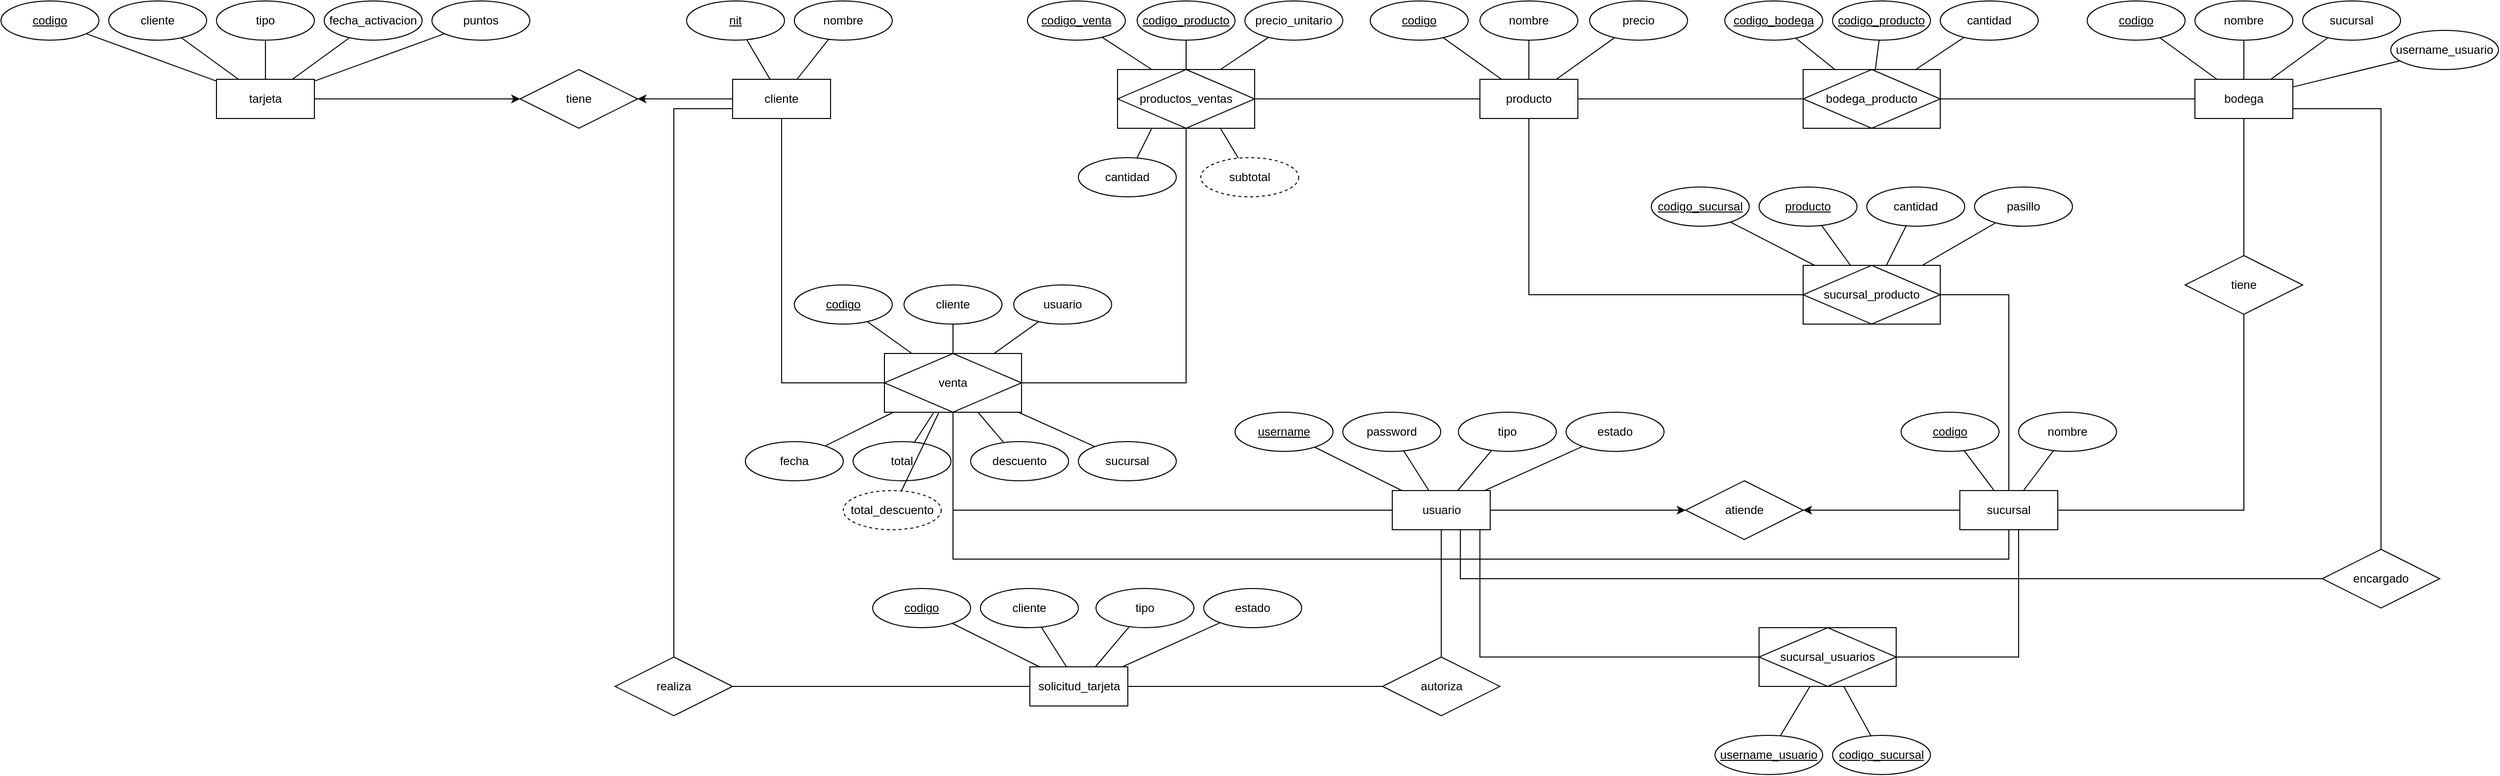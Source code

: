 <mxfile version="13.2.2" type="device"><diagram id="UG6cpC3SWIrIy9YJeyJz" name="GameProXela"><mxGraphModel dx="2678" dy="584" grid="1" gridSize="10" guides="1" tooltips="1" connect="1" arrows="1" fold="1" page="1" pageScale="1" pageWidth="827" pageHeight="1169" math="0" shadow="0"><root><mxCell id="0"/><mxCell id="1" parent="0"/><mxCell id="GvGUf34WMM23Lq_gsIzA-29" style="rounded=0;orthogonalLoop=1;jettySize=auto;html=1;endArrow=none;endFill=0;" parent="1" source="GvGUf34WMM23Lq_gsIzA-8" target="1w-jIdemCrylWAmQwFYT-2" edge="1"><mxGeometry relative="1" as="geometry"/></mxCell><mxCell id="GvGUf34WMM23Lq_gsIzA-30" style="rounded=0;orthogonalLoop=1;jettySize=auto;html=1;entryX=0.5;entryY=0;entryDx=0;entryDy=0;endArrow=none;endFill=0;" parent="1" source="GvGUf34WMM23Lq_gsIzA-10" target="1w-jIdemCrylWAmQwFYT-2" edge="1"><mxGeometry relative="1" as="geometry"/></mxCell><mxCell id="GvGUf34WMM23Lq_gsIzA-31" style="rounded=0;orthogonalLoop=1;jettySize=auto;html=1;endArrow=none;endFill=0;" parent="1" source="GvGUf34WMM23Lq_gsIzA-26" target="1w-jIdemCrylWAmQwFYT-2" edge="1"><mxGeometry relative="1" as="geometry"/></mxCell><mxCell id="OrL5SpsNHJSEc_dyDQ9e-99" style="edgeStyle=none;rounded=0;orthogonalLoop=1;jettySize=auto;html=1;entryX=1;entryY=0.5;entryDx=0;entryDy=0;endArrow=classic;endFill=1;" parent="1" source="1w-jIdemCrylWAmQwFYT-1" target="OrL5SpsNHJSEc_dyDQ9e-98" edge="1"><mxGeometry relative="1" as="geometry"/></mxCell><mxCell id="OrL5SpsNHJSEc_dyDQ9e-124" style="edgeStyle=orthogonalEdgeStyle;rounded=0;orthogonalLoop=1;jettySize=auto;html=1;endArrow=none;endFill=0;" parent="1" source="1w-jIdemCrylWAmQwFYT-1" target="OrL5SpsNHJSEc_dyDQ9e-122" edge="1"><mxGeometry relative="1" as="geometry"><Array as="points"><mxPoint x="-573" y="130"/></Array></mxGeometry></mxCell><mxCell id="1w-jIdemCrylWAmQwFYT-1" value="cliente" style="whiteSpace=wrap;html=1;align=center;" parent="1" vertex="1"><mxGeometry x="-513" y="100" width="100" height="40" as="geometry"/></mxCell><mxCell id="OrL5SpsNHJSEc_dyDQ9e-15" style="edgeStyle=orthogonalEdgeStyle;rounded=0;orthogonalLoop=1;jettySize=auto;html=1;entryX=0;entryY=0.5;entryDx=0;entryDy=0;endArrow=none;endFill=0;" parent="1" source="1w-jIdemCrylWAmQwFYT-2" target="OrL5SpsNHJSEc_dyDQ9e-14" edge="1"><mxGeometry relative="1" as="geometry"/></mxCell><mxCell id="OrL5SpsNHJSEc_dyDQ9e-45" style="edgeStyle=orthogonalEdgeStyle;rounded=0;orthogonalLoop=1;jettySize=auto;html=1;endArrow=none;endFill=0;" parent="1" source="1w-jIdemCrylWAmQwFYT-2" target="OrL5SpsNHJSEc_dyDQ9e-32" edge="1"><mxGeometry relative="1" as="geometry"><Array as="points"><mxPoint x="300" y="320"/></Array></mxGeometry></mxCell><mxCell id="OrL5SpsNHJSEc_dyDQ9e-70" style="edgeStyle=orthogonalEdgeStyle;rounded=0;orthogonalLoop=1;jettySize=auto;html=1;endArrow=none;endFill=0;" parent="1" source="1w-jIdemCrylWAmQwFYT-2" target="OrL5SpsNHJSEc_dyDQ9e-68" edge="1"><mxGeometry relative="1" as="geometry"/></mxCell><mxCell id="1w-jIdemCrylWAmQwFYT-2" value="producto" style="whiteSpace=wrap;html=1;align=center;" parent="1" vertex="1"><mxGeometry x="250" y="100" width="100" height="40" as="geometry"/></mxCell><mxCell id="mEkP5UyXzu_FMBCseKJG-8" style="edgeStyle=none;rounded=0;orthogonalLoop=1;jettySize=auto;html=1;endArrow=none;endFill=0;" parent="1" source="1w-jIdemCrylWAmQwFYT-3" target="mEkP5UyXzu_FMBCseKJG-6" edge="1"><mxGeometry relative="1" as="geometry"/></mxCell><mxCell id="mEkP5UyXzu_FMBCseKJG-9" style="edgeStyle=none;rounded=0;orthogonalLoop=1;jettySize=auto;html=1;endArrow=none;endFill=0;" parent="1" source="1w-jIdemCrylWAmQwFYT-3" target="mEkP5UyXzu_FMBCseKJG-7" edge="1"><mxGeometry relative="1" as="geometry"/></mxCell><mxCell id="tR9C9Jpck4hLZBo-Xf4D-59" style="edgeStyle=orthogonalEdgeStyle;rounded=0;orthogonalLoop=1;jettySize=auto;html=1;entryX=0.5;entryY=1;entryDx=0;entryDy=0;startArrow=none;startFill=0;endArrow=none;endFill=0;" parent="1" source="1w-jIdemCrylWAmQwFYT-3" target="tR9C9Jpck4hLZBo-Xf4D-53" edge="1"><mxGeometry relative="1" as="geometry"/></mxCell><mxCell id="OrL5SpsNHJSEc_dyDQ9e-30" style="edgeStyle=orthogonalEdgeStyle;rounded=0;orthogonalLoop=1;jettySize=auto;html=1;entryX=0;entryY=0.5;entryDx=0;entryDy=0;endArrow=classic;endFill=1;" parent="1" source="1w-jIdemCrylWAmQwFYT-3" target="OrL5SpsNHJSEc_dyDQ9e-27" edge="1"><mxGeometry relative="1" as="geometry"/></mxCell><mxCell id="OrL5SpsNHJSEc_dyDQ9e-120" style="edgeStyle=orthogonalEdgeStyle;rounded=0;orthogonalLoop=1;jettySize=auto;html=1;endArrow=none;endFill=0;" parent="1" source="1w-jIdemCrylWAmQwFYT-3" target="OrL5SpsNHJSEc_dyDQ9e-119" edge="1"><mxGeometry relative="1" as="geometry"/></mxCell><mxCell id="uZNuLlNo9P_s7xS82P8c-4" style="edgeStyle=orthogonalEdgeStyle;rounded=0;orthogonalLoop=1;jettySize=auto;html=1;entryX=0;entryY=0.5;entryDx=0;entryDy=0;endArrow=none;endFill=0;" parent="1" source="1w-jIdemCrylWAmQwFYT-3" target="uZNuLlNo9P_s7xS82P8c-3" edge="1"><mxGeometry relative="1" as="geometry"><Array as="points"><mxPoint x="230" y="610"/></Array></mxGeometry></mxCell><mxCell id="uZNuLlNo9P_s7xS82P8c-7" style="edgeStyle=orthogonalEdgeStyle;rounded=0;orthogonalLoop=1;jettySize=auto;html=1;endArrow=none;endFill=0;" parent="1" source="1w-jIdemCrylWAmQwFYT-3" target="uZNuLlNo9P_s7xS82P8c-6" edge="1"><mxGeometry relative="1" as="geometry"><Array as="points"><mxPoint x="250" y="690"/></Array></mxGeometry></mxCell><mxCell id="1w-jIdemCrylWAmQwFYT-3" value="usuario" style="whiteSpace=wrap;html=1;align=center;" parent="1" vertex="1"><mxGeometry x="160.5" y="520" width="100" height="40" as="geometry"/></mxCell><mxCell id="GvGUf34WMM23Lq_gsIzA-8" value="codigo" style="ellipse;whiteSpace=wrap;html=1;align=center;fontStyle=4" parent="1" vertex="1"><mxGeometry x="138" y="20" width="100" height="40" as="geometry"/></mxCell><mxCell id="GvGUf34WMM23Lq_gsIzA-10" value="nombre" style="ellipse;whiteSpace=wrap;html=1;align=center;" parent="1" vertex="1"><mxGeometry x="250" y="20" width="100" height="40" as="geometry"/></mxCell><mxCell id="GvGUf34WMM23Lq_gsIzA-26" value="precio" style="ellipse;whiteSpace=wrap;html=1;align=center;" parent="1" vertex="1"><mxGeometry x="362" y="20" width="100" height="40" as="geometry"/></mxCell><mxCell id="tR9C9Jpck4hLZBo-Xf4D-10" style="edgeStyle=none;rounded=0;orthogonalLoop=1;jettySize=auto;html=1;startArrow=none;startFill=0;endArrow=none;endFill=0;" parent="1" source="mEkP5UyXzu_FMBCseKJG-1" target="1w-jIdemCrylWAmQwFYT-3" edge="1"><mxGeometry relative="1" as="geometry"/></mxCell><mxCell id="mEkP5UyXzu_FMBCseKJG-1" value="username" style="ellipse;whiteSpace=wrap;html=1;align=center;fontStyle=4" parent="1" vertex="1"><mxGeometry y="440" width="100" height="40" as="geometry"/></mxCell><mxCell id="tR9C9Jpck4hLZBo-Xf4D-9" style="edgeStyle=none;rounded=0;orthogonalLoop=1;jettySize=auto;html=1;startArrow=none;startFill=0;endArrow=none;endFill=0;" parent="1" source="mEkP5UyXzu_FMBCseKJG-2" target="1w-jIdemCrylWAmQwFYT-3" edge="1"><mxGeometry relative="1" as="geometry"/></mxCell><mxCell id="mEkP5UyXzu_FMBCseKJG-2" value="password" style="ellipse;whiteSpace=wrap;html=1;align=center;" parent="1" vertex="1"><mxGeometry x="110" y="440" width="100" height="40" as="geometry"/></mxCell><mxCell id="mEkP5UyXzu_FMBCseKJG-6" value="tipo" style="ellipse;whiteSpace=wrap;html=1;align=center;" parent="1" vertex="1"><mxGeometry x="228" y="440" width="100" height="40" as="geometry"/></mxCell><mxCell id="mEkP5UyXzu_FMBCseKJG-7" value="estado" style="ellipse;whiteSpace=wrap;html=1;align=center;" parent="1" vertex="1"><mxGeometry x="338" y="440" width="100" height="40" as="geometry"/></mxCell><mxCell id="tR9C9Jpck4hLZBo-Xf4D-16" style="edgeStyle=none;rounded=0;orthogonalLoop=1;jettySize=auto;html=1;startArrow=none;startFill=0;endArrow=none;endFill=0;" parent="1" source="tR9C9Jpck4hLZBo-Xf4D-11" target="1w-jIdemCrylWAmQwFYT-1" edge="1"><mxGeometry relative="1" as="geometry"/></mxCell><mxCell id="tR9C9Jpck4hLZBo-Xf4D-11" value="nit" style="ellipse;whiteSpace=wrap;html=1;align=center;fontStyle=4" parent="1" vertex="1"><mxGeometry x="-560" y="20" width="100" height="40" as="geometry"/></mxCell><mxCell id="tR9C9Jpck4hLZBo-Xf4D-18" style="edgeStyle=none;rounded=0;orthogonalLoop=1;jettySize=auto;html=1;startArrow=none;startFill=0;endArrow=none;endFill=0;" parent="1" source="tR9C9Jpck4hLZBo-Xf4D-12" target="1w-jIdemCrylWAmQwFYT-1" edge="1"><mxGeometry relative="1" as="geometry"/></mxCell><mxCell id="tR9C9Jpck4hLZBo-Xf4D-12" value="nombre" style="ellipse;whiteSpace=wrap;html=1;align=center;" parent="1" vertex="1"><mxGeometry x="-450" y="20" width="100" height="40" as="geometry"/></mxCell><mxCell id="OrL5SpsNHJSEc_dyDQ9e-69" style="edgeStyle=orthogonalEdgeStyle;rounded=0;orthogonalLoop=1;jettySize=auto;html=1;endArrow=none;endFill=0;" parent="1" source="tR9C9Jpck4hLZBo-Xf4D-53" target="1w-jIdemCrylWAmQwFYT-1" edge="1"><mxGeometry relative="1" as="geometry"/></mxCell><mxCell id="OrL5SpsNHJSEc_dyDQ9e-80" style="edgeStyle=orthogonalEdgeStyle;rounded=0;orthogonalLoop=1;jettySize=auto;html=1;entryX=0.5;entryY=1;entryDx=0;entryDy=0;endArrow=none;endFill=0;" parent="1" source="tR9C9Jpck4hLZBo-Xf4D-53" target="OrL5SpsNHJSEc_dyDQ9e-68" edge="1"><mxGeometry relative="1" as="geometry"/></mxCell><mxCell id="OrL5SpsNHJSEc_dyDQ9e-117" style="edgeStyle=orthogonalEdgeStyle;rounded=0;orthogonalLoop=1;jettySize=auto;html=1;endArrow=none;endFill=0;" parent="1" source="tR9C9Jpck4hLZBo-Xf4D-53" target="OrL5SpsNHJSEc_dyDQ9e-11" edge="1"><mxGeometry relative="1" as="geometry"><Array as="points"><mxPoint x="-288" y="590"/><mxPoint x="790" y="590"/></Array></mxGeometry></mxCell><mxCell id="tR9C9Jpck4hLZBo-Xf4D-53" value="venta" style="shape=associativeEntity;whiteSpace=wrap;html=1;align=center;" parent="1" vertex="1"><mxGeometry x="-358" y="380" width="140" height="60" as="geometry"/></mxCell><mxCell id="OrL5SpsNHJSEc_dyDQ9e-2" style="rounded=0;orthogonalLoop=1;jettySize=auto;html=1;endArrow=none;endFill=0;" parent="1" source="OrL5SpsNHJSEc_dyDQ9e-6" target="OrL5SpsNHJSEc_dyDQ9e-5" edge="1"><mxGeometry relative="1" as="geometry"/></mxCell><mxCell id="OrL5SpsNHJSEc_dyDQ9e-4" style="rounded=0;orthogonalLoop=1;jettySize=auto;html=1;endArrow=none;endFill=0;" parent="1" source="OrL5SpsNHJSEc_dyDQ9e-8" target="OrL5SpsNHJSEc_dyDQ9e-5" edge="1"><mxGeometry relative="1" as="geometry"/></mxCell><mxCell id="OrL5SpsNHJSEc_dyDQ9e-16" style="edgeStyle=orthogonalEdgeStyle;rounded=0;orthogonalLoop=1;jettySize=auto;html=1;entryX=1;entryY=0.5;entryDx=0;entryDy=0;endArrow=none;endFill=0;" parent="1" source="OrL5SpsNHJSEc_dyDQ9e-5" target="OrL5SpsNHJSEc_dyDQ9e-14" edge="1"><mxGeometry relative="1" as="geometry"/></mxCell><mxCell id="OrL5SpsNHJSEc_dyDQ9e-52" style="edgeStyle=orthogonalEdgeStyle;rounded=0;orthogonalLoop=1;jettySize=auto;html=1;endArrow=none;endFill=0;" parent="1" source="OrL5SpsNHJSEc_dyDQ9e-5" target="OrL5SpsNHJSEc_dyDQ9e-50" edge="1"><mxGeometry relative="1" as="geometry"><Array as="points"><mxPoint x="1030" y="200"/><mxPoint x="1030" y="200"/></Array></mxGeometry></mxCell><mxCell id="OrL5SpsNHJSEc_dyDQ9e-5" value="bodega" style="whiteSpace=wrap;html=1;align=center;" parent="1" vertex="1"><mxGeometry x="980" y="100" width="100" height="40" as="geometry"/></mxCell><mxCell id="OrL5SpsNHJSEc_dyDQ9e-6" value="codigo" style="ellipse;whiteSpace=wrap;html=1;align=center;fontStyle=4" parent="1" vertex="1"><mxGeometry x="870" y="20" width="100" height="40" as="geometry"/></mxCell><mxCell id="OrL5SpsNHJSEc_dyDQ9e-8" value="nombre" style="ellipse;whiteSpace=wrap;html=1;align=center;" parent="1" vertex="1"><mxGeometry x="980" y="20" width="100" height="40" as="geometry"/></mxCell><mxCell id="OrL5SpsNHJSEc_dyDQ9e-9" style="rounded=0;orthogonalLoop=1;jettySize=auto;html=1;endArrow=none;endFill=0;" parent="1" source="OrL5SpsNHJSEc_dyDQ9e-12" target="OrL5SpsNHJSEc_dyDQ9e-11" edge="1"><mxGeometry relative="1" as="geometry"/></mxCell><mxCell id="OrL5SpsNHJSEc_dyDQ9e-10" style="rounded=0;orthogonalLoop=1;jettySize=auto;html=1;endArrow=none;endFill=0;" parent="1" source="OrL5SpsNHJSEc_dyDQ9e-13" target="OrL5SpsNHJSEc_dyDQ9e-11" edge="1"><mxGeometry relative="1" as="geometry"/></mxCell><mxCell id="OrL5SpsNHJSEc_dyDQ9e-31" style="edgeStyle=orthogonalEdgeStyle;rounded=0;orthogonalLoop=1;jettySize=auto;html=1;endArrow=classic;endFill=1;entryX=1;entryY=0.5;entryDx=0;entryDy=0;" parent="1" source="OrL5SpsNHJSEc_dyDQ9e-11" target="OrL5SpsNHJSEc_dyDQ9e-27" edge="1"><mxGeometry relative="1" as="geometry"><mxPoint x="820" y="540" as="targetPoint"/><Array as="points"/></mxGeometry></mxCell><mxCell id="OrL5SpsNHJSEc_dyDQ9e-46" style="edgeStyle=orthogonalEdgeStyle;rounded=0;orthogonalLoop=1;jettySize=auto;html=1;entryX=1;entryY=0.25;entryDx=0;entryDy=0;endArrow=none;endFill=0;" parent="1" source="OrL5SpsNHJSEc_dyDQ9e-11" target="OrL5SpsNHJSEc_dyDQ9e-32" edge="1"><mxGeometry relative="1" as="geometry"><Array as="points"><mxPoint x="790" y="320"/><mxPoint x="720" y="320"/></Array></mxGeometry></mxCell><mxCell id="OrL5SpsNHJSEc_dyDQ9e-51" style="edgeStyle=orthogonalEdgeStyle;rounded=0;orthogonalLoop=1;jettySize=auto;html=1;entryX=0.5;entryY=1;entryDx=0;entryDy=0;endArrow=none;endFill=0;" parent="1" source="OrL5SpsNHJSEc_dyDQ9e-11" target="OrL5SpsNHJSEc_dyDQ9e-50" edge="1"><mxGeometry relative="1" as="geometry"/></mxCell><mxCell id="uZNuLlNo9P_s7xS82P8c-8" style="edgeStyle=orthogonalEdgeStyle;rounded=0;orthogonalLoop=1;jettySize=auto;html=1;endArrow=none;endFill=0;" parent="1" source="OrL5SpsNHJSEc_dyDQ9e-11" target="uZNuLlNo9P_s7xS82P8c-6" edge="1"><mxGeometry relative="1" as="geometry"><Array as="points"><mxPoint x="800" y="690"/></Array></mxGeometry></mxCell><mxCell id="OrL5SpsNHJSEc_dyDQ9e-11" value="sucursal" style="whiteSpace=wrap;html=1;align=center;" parent="1" vertex="1"><mxGeometry x="740" y="520" width="100" height="40" as="geometry"/></mxCell><mxCell id="OrL5SpsNHJSEc_dyDQ9e-12" value="codigo" style="ellipse;whiteSpace=wrap;html=1;align=center;fontStyle=4" parent="1" vertex="1"><mxGeometry x="680" y="440" width="100" height="40" as="geometry"/></mxCell><mxCell id="OrL5SpsNHJSEc_dyDQ9e-13" value="nombre" style="ellipse;whiteSpace=wrap;html=1;align=center;" parent="1" vertex="1"><mxGeometry x="800" y="440" width="100" height="40" as="geometry"/></mxCell><mxCell id="OrL5SpsNHJSEc_dyDQ9e-14" value="bodega_producto" style="shape=associativeEntity;whiteSpace=wrap;html=1;align=center;" parent="1" vertex="1"><mxGeometry x="580" y="90" width="140" height="60" as="geometry"/></mxCell><mxCell id="OrL5SpsNHJSEc_dyDQ9e-22" style="edgeStyle=none;rounded=0;orthogonalLoop=1;jettySize=auto;html=1;endArrow=none;endFill=0;" parent="1" source="OrL5SpsNHJSEc_dyDQ9e-17" target="OrL5SpsNHJSEc_dyDQ9e-14" edge="1"><mxGeometry relative="1" as="geometry"/></mxCell><mxCell id="OrL5SpsNHJSEc_dyDQ9e-17" value="codigo_bodega" style="ellipse;whiteSpace=wrap;html=1;align=center;fontStyle=4" parent="1" vertex="1"><mxGeometry x="500" y="20" width="100" height="40" as="geometry"/></mxCell><mxCell id="OrL5SpsNHJSEc_dyDQ9e-23" style="edgeStyle=none;rounded=0;orthogonalLoop=1;jettySize=auto;html=1;endArrow=none;endFill=0;" parent="1" source="OrL5SpsNHJSEc_dyDQ9e-18" target="OrL5SpsNHJSEc_dyDQ9e-14" edge="1"><mxGeometry relative="1" as="geometry"/></mxCell><mxCell id="OrL5SpsNHJSEc_dyDQ9e-18" value="codigo_producto" style="ellipse;whiteSpace=wrap;html=1;align=center;fontStyle=4" parent="1" vertex="1"><mxGeometry x="610" y="20" width="100" height="40" as="geometry"/></mxCell><mxCell id="OrL5SpsNHJSEc_dyDQ9e-25" style="edgeStyle=none;rounded=0;orthogonalLoop=1;jettySize=auto;html=1;endArrow=none;endFill=0;" parent="1" source="OrL5SpsNHJSEc_dyDQ9e-19" target="OrL5SpsNHJSEc_dyDQ9e-14" edge="1"><mxGeometry relative="1" as="geometry"/></mxCell><mxCell id="OrL5SpsNHJSEc_dyDQ9e-19" value="cantidad" style="ellipse;whiteSpace=wrap;html=1;align=center;" parent="1" vertex="1"><mxGeometry x="720" y="20" width="100" height="40" as="geometry"/></mxCell><mxCell id="OrL5SpsNHJSEc_dyDQ9e-27" value="atiende" style="shape=rhombus;perimeter=rhombusPerimeter;whiteSpace=wrap;html=1;align=center;" parent="1" vertex="1"><mxGeometry x="460" y="510" width="120" height="60" as="geometry"/></mxCell><mxCell id="OrL5SpsNHJSEc_dyDQ9e-32" value="sucursal_producto" style="shape=associativeEntity;whiteSpace=wrap;html=1;align=center;" parent="1" vertex="1"><mxGeometry x="580" y="290" width="140" height="60" as="geometry"/></mxCell><mxCell id="OrL5SpsNHJSEc_dyDQ9e-40" style="edgeStyle=none;rounded=0;orthogonalLoop=1;jettySize=auto;html=1;endArrow=none;endFill=0;" parent="1" source="OrL5SpsNHJSEc_dyDQ9e-33" target="OrL5SpsNHJSEc_dyDQ9e-32" edge="1"><mxGeometry relative="1" as="geometry"/></mxCell><mxCell id="OrL5SpsNHJSEc_dyDQ9e-33" value="codigo_sucursal" style="ellipse;whiteSpace=wrap;html=1;align=center;fontStyle=4" parent="1" vertex="1"><mxGeometry x="425" y="210" width="100" height="40" as="geometry"/></mxCell><mxCell id="OrL5SpsNHJSEc_dyDQ9e-38" style="edgeStyle=none;rounded=0;orthogonalLoop=1;jettySize=auto;html=1;endArrow=none;endFill=0;" parent="1" source="OrL5SpsNHJSEc_dyDQ9e-34" target="OrL5SpsNHJSEc_dyDQ9e-32" edge="1"><mxGeometry relative="1" as="geometry"/></mxCell><mxCell id="OrL5SpsNHJSEc_dyDQ9e-34" value="producto" style="ellipse;whiteSpace=wrap;html=1;align=center;fontStyle=4" parent="1" vertex="1"><mxGeometry x="535" y="210" width="100" height="40" as="geometry"/></mxCell><mxCell id="OrL5SpsNHJSEc_dyDQ9e-39" style="edgeStyle=none;rounded=0;orthogonalLoop=1;jettySize=auto;html=1;endArrow=none;endFill=0;" parent="1" source="OrL5SpsNHJSEc_dyDQ9e-35" target="OrL5SpsNHJSEc_dyDQ9e-32" edge="1"><mxGeometry relative="1" as="geometry"/></mxCell><mxCell id="OrL5SpsNHJSEc_dyDQ9e-35" value="cantidad" style="ellipse;whiteSpace=wrap;html=1;align=center;" parent="1" vertex="1"><mxGeometry x="645" y="210" width="100" height="40" as="geometry"/></mxCell><mxCell id="OrL5SpsNHJSEc_dyDQ9e-42" style="edgeStyle=none;rounded=0;orthogonalLoop=1;jettySize=auto;html=1;endArrow=none;endFill=0;" parent="1" source="OrL5SpsNHJSEc_dyDQ9e-41" target="OrL5SpsNHJSEc_dyDQ9e-32" edge="1"><mxGeometry relative="1" as="geometry"/></mxCell><mxCell id="OrL5SpsNHJSEc_dyDQ9e-41" value="pasillo" style="ellipse;whiteSpace=wrap;html=1;align=center;" parent="1" vertex="1"><mxGeometry x="755" y="210" width="100" height="40" as="geometry"/></mxCell><mxCell id="OrL5SpsNHJSEc_dyDQ9e-50" value="tiene" style="shape=rhombus;perimeter=rhombusPerimeter;whiteSpace=wrap;html=1;align=center;" parent="1" vertex="1"><mxGeometry x="970" y="280" width="120" height="60" as="geometry"/></mxCell><mxCell id="OrL5SpsNHJSEc_dyDQ9e-54" style="rounded=0;orthogonalLoop=1;jettySize=auto;html=1;endArrow=none;endFill=0;" parent="1" source="OrL5SpsNHJSEc_dyDQ9e-53" target="OrL5SpsNHJSEc_dyDQ9e-5" edge="1"><mxGeometry relative="1" as="geometry"/></mxCell><mxCell id="OrL5SpsNHJSEc_dyDQ9e-53" value="sucursal" style="ellipse;whiteSpace=wrap;html=1;align=center;" parent="1" vertex="1"><mxGeometry x="1090" y="20" width="100" height="40" as="geometry"/></mxCell><mxCell id="OrL5SpsNHJSEc_dyDQ9e-62" style="edgeStyle=none;rounded=0;orthogonalLoop=1;jettySize=auto;html=1;endArrow=none;endFill=0;" parent="1" source="OrL5SpsNHJSEc_dyDQ9e-55" target="tR9C9Jpck4hLZBo-Xf4D-53" edge="1"><mxGeometry relative="1" as="geometry"/></mxCell><mxCell id="OrL5SpsNHJSEc_dyDQ9e-55" value="codigo" style="ellipse;whiteSpace=wrap;html=1;align=center;fontStyle=4" parent="1" vertex="1"><mxGeometry x="-450" y="310" width="100" height="40" as="geometry"/></mxCell><mxCell id="OrL5SpsNHJSEc_dyDQ9e-64" style="edgeStyle=none;rounded=0;orthogonalLoop=1;jettySize=auto;html=1;endArrow=none;endFill=0;" parent="1" source="OrL5SpsNHJSEc_dyDQ9e-56" target="tR9C9Jpck4hLZBo-Xf4D-53" edge="1"><mxGeometry relative="1" as="geometry"/></mxCell><mxCell id="OrL5SpsNHJSEc_dyDQ9e-56" value="cliente" style="ellipse;whiteSpace=wrap;html=1;align=center;" parent="1" vertex="1"><mxGeometry x="-338" y="310" width="100" height="40" as="geometry"/></mxCell><mxCell id="OrL5SpsNHJSEc_dyDQ9e-65" style="edgeStyle=none;rounded=0;orthogonalLoop=1;jettySize=auto;html=1;endArrow=none;endFill=0;" parent="1" source="OrL5SpsNHJSEc_dyDQ9e-57" target="tR9C9Jpck4hLZBo-Xf4D-53" edge="1"><mxGeometry relative="1" as="geometry"/></mxCell><mxCell id="OrL5SpsNHJSEc_dyDQ9e-57" value="usuario" style="ellipse;whiteSpace=wrap;html=1;align=center;" parent="1" vertex="1"><mxGeometry x="-226" y="310" width="100" height="40" as="geometry"/></mxCell><mxCell id="OrL5SpsNHJSEc_dyDQ9e-112" style="edgeStyle=none;rounded=0;orthogonalLoop=1;jettySize=auto;html=1;endArrow=none;endFill=0;" parent="1" source="OrL5SpsNHJSEc_dyDQ9e-58" target="tR9C9Jpck4hLZBo-Xf4D-53" edge="1"><mxGeometry relative="1" as="geometry"><mxPoint x="-340" y="450" as="targetPoint"/></mxGeometry></mxCell><mxCell id="OrL5SpsNHJSEc_dyDQ9e-58" value="fecha" style="ellipse;whiteSpace=wrap;html=1;align=center;" parent="1" vertex="1"><mxGeometry x="-500" y="470" width="100" height="40" as="geometry"/></mxCell><mxCell id="OrL5SpsNHJSEc_dyDQ9e-113" style="edgeStyle=none;rounded=0;orthogonalLoop=1;jettySize=auto;html=1;endArrow=none;endFill=0;" parent="1" source="OrL5SpsNHJSEc_dyDQ9e-59" target="tR9C9Jpck4hLZBo-Xf4D-53" edge="1"><mxGeometry relative="1" as="geometry"/></mxCell><mxCell id="OrL5SpsNHJSEc_dyDQ9e-59" value="total" style="ellipse;whiteSpace=wrap;html=1;align=center;" parent="1" vertex="1"><mxGeometry x="-390" y="470" width="100" height="40" as="geometry"/></mxCell><mxCell id="OrL5SpsNHJSEc_dyDQ9e-68" value="productos_ventas" style="shape=associativeEntity;whiteSpace=wrap;html=1;align=center;" parent="1" vertex="1"><mxGeometry x="-120" y="90" width="140" height="60" as="geometry"/></mxCell><mxCell id="OrL5SpsNHJSEc_dyDQ9e-82" style="edgeStyle=none;rounded=0;orthogonalLoop=1;jettySize=auto;html=1;entryX=0.25;entryY=0;entryDx=0;entryDy=0;endArrow=none;endFill=0;" parent="1" source="OrL5SpsNHJSEc_dyDQ9e-71" target="OrL5SpsNHJSEc_dyDQ9e-68" edge="1"><mxGeometry relative="1" as="geometry"/></mxCell><mxCell id="OrL5SpsNHJSEc_dyDQ9e-71" value="codigo_venta" style="ellipse;whiteSpace=wrap;html=1;align=center;fontStyle=4" parent="1" vertex="1"><mxGeometry x="-212" y="20" width="100" height="40" as="geometry"/></mxCell><mxCell id="OrL5SpsNHJSEc_dyDQ9e-83" style="edgeStyle=none;rounded=0;orthogonalLoop=1;jettySize=auto;html=1;entryX=0.5;entryY=0;entryDx=0;entryDy=0;endArrow=none;endFill=0;" parent="1" source="OrL5SpsNHJSEc_dyDQ9e-72" target="OrL5SpsNHJSEc_dyDQ9e-68" edge="1"><mxGeometry relative="1" as="geometry"/></mxCell><mxCell id="OrL5SpsNHJSEc_dyDQ9e-72" value="codigo_producto" style="ellipse;whiteSpace=wrap;html=1;align=center;fontStyle=4" parent="1" vertex="1"><mxGeometry x="-100" y="20" width="100" height="40" as="geometry"/></mxCell><mxCell id="OrL5SpsNHJSEc_dyDQ9e-84" style="edgeStyle=none;rounded=0;orthogonalLoop=1;jettySize=auto;html=1;entryX=0.75;entryY=0;entryDx=0;entryDy=0;endArrow=none;endFill=0;" parent="1" source="OrL5SpsNHJSEc_dyDQ9e-75" target="OrL5SpsNHJSEc_dyDQ9e-68" edge="1"><mxGeometry relative="1" as="geometry"/></mxCell><mxCell id="OrL5SpsNHJSEc_dyDQ9e-75" value="precio_unitario" style="ellipse;whiteSpace=wrap;html=1;align=center;" parent="1" vertex="1"><mxGeometry x="10" y="20" width="100" height="40" as="geometry"/></mxCell><mxCell id="OrL5SpsNHJSEc_dyDQ9e-85" style="edgeStyle=none;rounded=0;orthogonalLoop=1;jettySize=auto;html=1;entryX=0.25;entryY=1;entryDx=0;entryDy=0;endArrow=none;endFill=0;" parent="1" source="OrL5SpsNHJSEc_dyDQ9e-76" target="OrL5SpsNHJSEc_dyDQ9e-68" edge="1"><mxGeometry relative="1" as="geometry"/></mxCell><mxCell id="OrL5SpsNHJSEc_dyDQ9e-76" value="cantidad" style="ellipse;whiteSpace=wrap;html=1;align=center;" parent="1" vertex="1"><mxGeometry x="-160" y="180" width="100" height="40" as="geometry"/></mxCell><mxCell id="OrL5SpsNHJSEc_dyDQ9e-86" style="edgeStyle=none;rounded=0;orthogonalLoop=1;jettySize=auto;html=1;entryX=0.75;entryY=1;entryDx=0;entryDy=0;endArrow=none;endFill=0;" parent="1" source="OrL5SpsNHJSEc_dyDQ9e-79" target="OrL5SpsNHJSEc_dyDQ9e-68" edge="1"><mxGeometry relative="1" as="geometry"/></mxCell><mxCell id="OrL5SpsNHJSEc_dyDQ9e-79" value="subtotal" style="ellipse;whiteSpace=wrap;html=1;align=center;dashed=1;" parent="1" vertex="1"><mxGeometry x="-35" y="180" width="100" height="40" as="geometry"/></mxCell><mxCell id="OrL5SpsNHJSEc_dyDQ9e-100" style="edgeStyle=none;rounded=0;orthogonalLoop=1;jettySize=auto;html=1;entryX=0;entryY=0.5;entryDx=0;entryDy=0;endArrow=classic;endFill=1;" parent="1" source="OrL5SpsNHJSEc_dyDQ9e-87" target="OrL5SpsNHJSEc_dyDQ9e-98" edge="1"><mxGeometry relative="1" as="geometry"/></mxCell><mxCell id="OrL5SpsNHJSEc_dyDQ9e-87" value="tarjeta" style="whiteSpace=wrap;html=1;align=center;" parent="1" vertex="1"><mxGeometry x="-1040" y="100" width="100" height="40" as="geometry"/></mxCell><mxCell id="OrL5SpsNHJSEc_dyDQ9e-88" style="edgeStyle=none;rounded=0;orthogonalLoop=1;jettySize=auto;html=1;startArrow=none;startFill=0;endArrow=none;endFill=0;" parent="1" source="OrL5SpsNHJSEc_dyDQ9e-89" target="OrL5SpsNHJSEc_dyDQ9e-87" edge="1"><mxGeometry relative="1" as="geometry"/></mxCell><mxCell id="OrL5SpsNHJSEc_dyDQ9e-89" value="codigo" style="ellipse;whiteSpace=wrap;html=1;align=center;fontStyle=4" parent="1" vertex="1"><mxGeometry x="-1260" y="20" width="100" height="40" as="geometry"/></mxCell><mxCell id="OrL5SpsNHJSEc_dyDQ9e-90" style="edgeStyle=none;rounded=0;orthogonalLoop=1;jettySize=auto;html=1;startArrow=none;startFill=0;endArrow=none;endFill=0;" parent="1" source="OrL5SpsNHJSEc_dyDQ9e-91" target="OrL5SpsNHJSEc_dyDQ9e-87" edge="1"><mxGeometry relative="1" as="geometry"/></mxCell><mxCell id="OrL5SpsNHJSEc_dyDQ9e-91" value="cliente" style="ellipse;whiteSpace=wrap;html=1;align=center;" parent="1" vertex="1"><mxGeometry x="-1150" y="20" width="100" height="40" as="geometry"/></mxCell><mxCell id="OrL5SpsNHJSEc_dyDQ9e-95" style="edgeStyle=none;rounded=0;orthogonalLoop=1;jettySize=auto;html=1;endArrow=none;endFill=0;" parent="1" source="OrL5SpsNHJSEc_dyDQ9e-92" target="OrL5SpsNHJSEc_dyDQ9e-87" edge="1"><mxGeometry relative="1" as="geometry"/></mxCell><mxCell id="OrL5SpsNHJSEc_dyDQ9e-92" value="tipo" style="ellipse;whiteSpace=wrap;html=1;align=center;fontStyle=0" parent="1" vertex="1"><mxGeometry x="-1040" y="20" width="100" height="40" as="geometry"/></mxCell><mxCell id="OrL5SpsNHJSEc_dyDQ9e-96" style="edgeStyle=none;rounded=0;orthogonalLoop=1;jettySize=auto;html=1;endArrow=none;endFill=0;" parent="1" source="OrL5SpsNHJSEc_dyDQ9e-93" target="OrL5SpsNHJSEc_dyDQ9e-87" edge="1"><mxGeometry relative="1" as="geometry"/></mxCell><mxCell id="OrL5SpsNHJSEc_dyDQ9e-93" value="fecha_activacion" style="ellipse;whiteSpace=wrap;html=1;align=center;" parent="1" vertex="1"><mxGeometry x="-930" y="20" width="100" height="40" as="geometry"/></mxCell><mxCell id="OrL5SpsNHJSEc_dyDQ9e-97" style="edgeStyle=none;rounded=0;orthogonalLoop=1;jettySize=auto;html=1;endArrow=none;endFill=0;" parent="1" source="OrL5SpsNHJSEc_dyDQ9e-94" target="OrL5SpsNHJSEc_dyDQ9e-87" edge="1"><mxGeometry relative="1" as="geometry"/></mxCell><mxCell id="OrL5SpsNHJSEc_dyDQ9e-94" value="puntos" style="ellipse;whiteSpace=wrap;html=1;align=center;" parent="1" vertex="1"><mxGeometry x="-820" y="20" width="100" height="40" as="geometry"/></mxCell><mxCell id="OrL5SpsNHJSEc_dyDQ9e-98" value="tiene" style="shape=rhombus;perimeter=rhombusPerimeter;whiteSpace=wrap;html=1;align=center;" parent="1" vertex="1"><mxGeometry x="-730" y="90" width="120" height="60" as="geometry"/></mxCell><mxCell id="OrL5SpsNHJSEc_dyDQ9e-101" style="edgeStyle=none;rounded=0;orthogonalLoop=1;jettySize=auto;html=1;endArrow=none;endFill=0;" parent="1" source="OrL5SpsNHJSEc_dyDQ9e-103" target="OrL5SpsNHJSEc_dyDQ9e-108" edge="1"><mxGeometry relative="1" as="geometry"/></mxCell><mxCell id="OrL5SpsNHJSEc_dyDQ9e-102" style="edgeStyle=none;rounded=0;orthogonalLoop=1;jettySize=auto;html=1;endArrow=none;endFill=0;" parent="1" source="OrL5SpsNHJSEc_dyDQ9e-103" target="OrL5SpsNHJSEc_dyDQ9e-109" edge="1"><mxGeometry relative="1" as="geometry"/></mxCell><mxCell id="OrL5SpsNHJSEc_dyDQ9e-103" value="solicitud_tarjeta" style="whiteSpace=wrap;html=1;align=center;" parent="1" vertex="1"><mxGeometry x="-209.5" y="700" width="100" height="40" as="geometry"/></mxCell><mxCell id="OrL5SpsNHJSEc_dyDQ9e-104" style="edgeStyle=none;rounded=0;orthogonalLoop=1;jettySize=auto;html=1;startArrow=none;startFill=0;endArrow=none;endFill=0;" parent="1" source="OrL5SpsNHJSEc_dyDQ9e-105" target="OrL5SpsNHJSEc_dyDQ9e-103" edge="1"><mxGeometry relative="1" as="geometry"/></mxCell><mxCell id="OrL5SpsNHJSEc_dyDQ9e-105" value="codigo" style="ellipse;whiteSpace=wrap;html=1;align=center;fontStyle=4" parent="1" vertex="1"><mxGeometry x="-370" y="620" width="100" height="40" as="geometry"/></mxCell><mxCell id="OrL5SpsNHJSEc_dyDQ9e-106" style="edgeStyle=none;rounded=0;orthogonalLoop=1;jettySize=auto;html=1;startArrow=none;startFill=0;endArrow=none;endFill=0;" parent="1" source="OrL5SpsNHJSEc_dyDQ9e-107" target="OrL5SpsNHJSEc_dyDQ9e-103" edge="1"><mxGeometry relative="1" as="geometry"/></mxCell><mxCell id="OrL5SpsNHJSEc_dyDQ9e-107" value="cliente" style="ellipse;whiteSpace=wrap;html=1;align=center;" parent="1" vertex="1"><mxGeometry x="-260" y="620" width="100" height="40" as="geometry"/></mxCell><mxCell id="OrL5SpsNHJSEc_dyDQ9e-108" value="tipo" style="ellipse;whiteSpace=wrap;html=1;align=center;" parent="1" vertex="1"><mxGeometry x="-142" y="620" width="100" height="40" as="geometry"/></mxCell><mxCell id="OrL5SpsNHJSEc_dyDQ9e-109" value="estado" style="ellipse;whiteSpace=wrap;html=1;align=center;" parent="1" vertex="1"><mxGeometry x="-32" y="620" width="100" height="40" as="geometry"/></mxCell><mxCell id="OrL5SpsNHJSEc_dyDQ9e-114" style="edgeStyle=none;rounded=0;orthogonalLoop=1;jettySize=auto;html=1;endArrow=none;endFill=0;" parent="1" source="OrL5SpsNHJSEc_dyDQ9e-111" target="tR9C9Jpck4hLZBo-Xf4D-53" edge="1"><mxGeometry relative="1" as="geometry"/></mxCell><mxCell id="OrL5SpsNHJSEc_dyDQ9e-111" value="descuento" style="ellipse;whiteSpace=wrap;html=1;align=center;" parent="1" vertex="1"><mxGeometry x="-270" y="470" width="100" height="40" as="geometry"/></mxCell><mxCell id="OrL5SpsNHJSEc_dyDQ9e-121" style="edgeStyle=orthogonalEdgeStyle;rounded=0;orthogonalLoop=1;jettySize=auto;html=1;endArrow=none;endFill=0;" parent="1" source="OrL5SpsNHJSEc_dyDQ9e-119" target="OrL5SpsNHJSEc_dyDQ9e-103" edge="1"><mxGeometry relative="1" as="geometry"/></mxCell><mxCell id="OrL5SpsNHJSEc_dyDQ9e-119" value="autoriza" style="shape=rhombus;perimeter=rhombusPerimeter;whiteSpace=wrap;html=1;align=center;" parent="1" vertex="1"><mxGeometry x="150.5" y="690" width="120" height="60" as="geometry"/></mxCell><mxCell id="OrL5SpsNHJSEc_dyDQ9e-123" style="edgeStyle=orthogonalEdgeStyle;rounded=0;orthogonalLoop=1;jettySize=auto;html=1;endArrow=none;endFill=0;" parent="1" source="OrL5SpsNHJSEc_dyDQ9e-122" target="OrL5SpsNHJSEc_dyDQ9e-103" edge="1"><mxGeometry relative="1" as="geometry"/></mxCell><mxCell id="OrL5SpsNHJSEc_dyDQ9e-122" value="realiza" style="shape=rhombus;perimeter=rhombusPerimeter;whiteSpace=wrap;html=1;align=center;" parent="1" vertex="1"><mxGeometry x="-633" y="690" width="120" height="60" as="geometry"/></mxCell><mxCell id="uZNuLlNo9P_s7xS82P8c-2" style="rounded=0;orthogonalLoop=1;jettySize=auto;html=1;endArrow=none;endFill=0;" parent="1" source="uZNuLlNo9P_s7xS82P8c-1" target="OrL5SpsNHJSEc_dyDQ9e-5" edge="1"><mxGeometry relative="1" as="geometry"/></mxCell><mxCell id="uZNuLlNo9P_s7xS82P8c-1" value="username_usuario" style="ellipse;whiteSpace=wrap;html=1;align=center;" parent="1" vertex="1"><mxGeometry x="1180" y="50" width="110" height="40" as="geometry"/></mxCell><mxCell id="uZNuLlNo9P_s7xS82P8c-5" style="edgeStyle=orthogonalEdgeStyle;rounded=0;orthogonalLoop=1;jettySize=auto;html=1;endArrow=none;endFill=0;" parent="1" source="uZNuLlNo9P_s7xS82P8c-3" target="OrL5SpsNHJSEc_dyDQ9e-5" edge="1"><mxGeometry relative="1" as="geometry"><Array as="points"><mxPoint x="1170" y="130"/></Array></mxGeometry></mxCell><mxCell id="uZNuLlNo9P_s7xS82P8c-3" value="encargado" style="shape=rhombus;perimeter=rhombusPerimeter;whiteSpace=wrap;html=1;align=center;" parent="1" vertex="1"><mxGeometry x="1110" y="580" width="120" height="60" as="geometry"/></mxCell><mxCell id="uZNuLlNo9P_s7xS82P8c-6" value="sucursal_usuarios" style="shape=associativeEntity;whiteSpace=wrap;html=1;align=center;" parent="1" vertex="1"><mxGeometry x="535" y="660" width="140" height="60" as="geometry"/></mxCell><mxCell id="uZNuLlNo9P_s7xS82P8c-11" style="rounded=0;orthogonalLoop=1;jettySize=auto;html=1;endArrow=none;endFill=0;" parent="1" source="uZNuLlNo9P_s7xS82P8c-9" target="uZNuLlNo9P_s7xS82P8c-6" edge="1"><mxGeometry relative="1" as="geometry"/></mxCell><mxCell id="uZNuLlNo9P_s7xS82P8c-9" value="username_usuario" style="ellipse;whiteSpace=wrap;html=1;align=center;fontStyle=4" parent="1" vertex="1"><mxGeometry x="490" y="770" width="110" height="40" as="geometry"/></mxCell><mxCell id="uZNuLlNo9P_s7xS82P8c-12" style="rounded=0;orthogonalLoop=1;jettySize=auto;html=1;endArrow=none;endFill=0;" parent="1" source="uZNuLlNo9P_s7xS82P8c-10" target="uZNuLlNo9P_s7xS82P8c-6" edge="1"><mxGeometry relative="1" as="geometry"/></mxCell><mxCell id="uZNuLlNo9P_s7xS82P8c-10" value="codigo_sucursal" style="ellipse;whiteSpace=wrap;html=1;align=center;fontStyle=4" parent="1" vertex="1"><mxGeometry x="610" y="770" width="100" height="40" as="geometry"/></mxCell><mxCell id="SN97vRKqw7NLt5fAxE1h-2" style="edgeStyle=none;rounded=0;orthogonalLoop=1;jettySize=auto;html=1;endArrow=none;endFill=0;" parent="1" source="SN97vRKqw7NLt5fAxE1h-1" target="tR9C9Jpck4hLZBo-Xf4D-53" edge="1"><mxGeometry relative="1" as="geometry"/></mxCell><mxCell id="SN97vRKqw7NLt5fAxE1h-1" value="sucursal" style="ellipse;whiteSpace=wrap;html=1;align=center;" parent="1" vertex="1"><mxGeometry x="-160" y="470" width="100" height="40" as="geometry"/></mxCell><mxCell id="7nvC5E2zsNzhSWxGANxJ-4" style="edgeStyle=none;rounded=0;orthogonalLoop=1;jettySize=auto;html=1;endArrow=none;endFill=0;" edge="1" parent="1" source="7nvC5E2zsNzhSWxGANxJ-3" target="tR9C9Jpck4hLZBo-Xf4D-53"><mxGeometry relative="1" as="geometry"/></mxCell><mxCell id="7nvC5E2zsNzhSWxGANxJ-3" value="total_descuento" style="ellipse;whiteSpace=wrap;html=1;align=center;dashed=1;" vertex="1" parent="1"><mxGeometry x="-400" y="520" width="100" height="40" as="geometry"/></mxCell></root></mxGraphModel></diagram></mxfile>